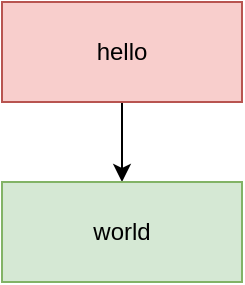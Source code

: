 <mxfile version="14.0.0" type="device"><diagram id="Xpnx7r1d3AgD2454SeXu" name="Page-1"><mxGraphModel dx="945" dy="591" grid="1" gridSize="10" guides="1" tooltips="1" connect="1" arrows="1" fold="1" page="1" pageScale="1" pageWidth="1600" pageHeight="900" math="0" shadow="0"><root><mxCell id="0"/><mxCell id="1" parent="0"/><mxCell id="O4BFrzeyvStieVMAGhgU-4" style="edgeStyle=orthogonalEdgeStyle;rounded=0;orthogonalLoop=1;jettySize=auto;html=1;entryX=0.5;entryY=0;entryDx=0;entryDy=0;" edge="1" parent="1" source="O4BFrzeyvStieVMAGhgU-1" target="O4BFrzeyvStieVMAGhgU-3"><mxGeometry relative="1" as="geometry"/></mxCell><mxCell id="O4BFrzeyvStieVMAGhgU-1" value="hello" style="rounded=0;whiteSpace=wrap;html=1;fillColor=#f8cecc;strokeColor=#b85450;" vertex="1" parent="1"><mxGeometry x="260" y="90" width="120" height="50" as="geometry"/></mxCell><mxCell id="O4BFrzeyvStieVMAGhgU-3" value="world" style="rounded=0;whiteSpace=wrap;html=1;fillColor=#d5e8d4;strokeColor=#82b366;" vertex="1" parent="1"><mxGeometry x="260" y="180" width="120" height="50" as="geometry"/></mxCell></root></mxGraphModel></diagram></mxfile>